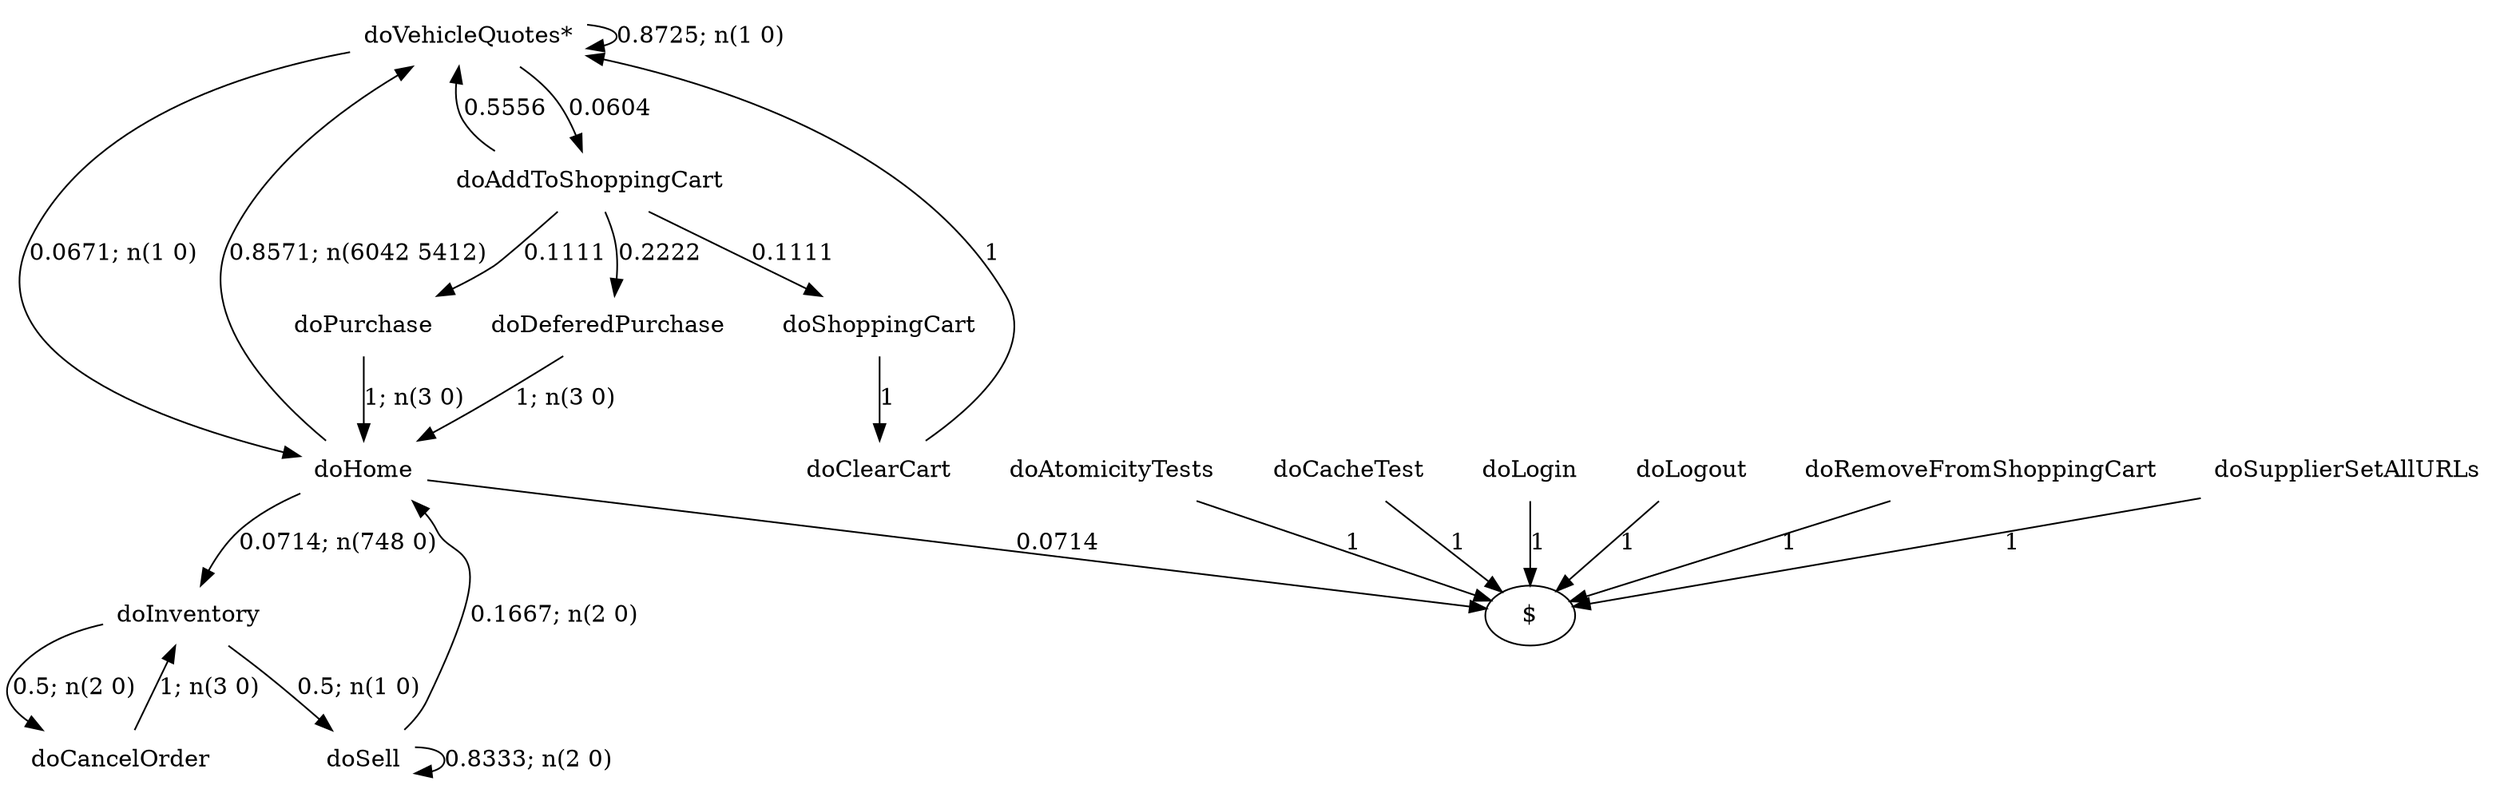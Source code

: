 digraph G {"doVehicleQuotes*" [label="doVehicleQuotes*",shape=none];"doSupplierSetAllURLs" [label="doSupplierSetAllURLs",shape=none];"doAtomicityTests" [label="doAtomicityTests",shape=none];"doCacheTest" [label="doCacheTest",shape=none];"doLogin" [label="doLogin",shape=none];"doAddToShoppingCart" [label="doAddToShoppingCart",shape=none];"doDeferedPurchase" [label="doDeferedPurchase",shape=none];"doHome" [label="doHome",shape=none];"doShoppingCart" [label="doShoppingCart",shape=none];"doClearCart" [label="doClearCart",shape=none];"doPurchase" [label="doPurchase",shape=none];"doInventory" [label="doInventory",shape=none];"doSell" [label="doSell",shape=none];"doLogout" [label="doLogout",shape=none];"doCancelOrder" [label="doCancelOrder",shape=none];"doRemoveFromShoppingCart" [label="doRemoveFromShoppingCart",shape=none];"doVehicleQuotes*"->"doVehicleQuotes*" [style=solid,label="0.8725; n(1 0)"];"doVehicleQuotes*"->"doAddToShoppingCart" [style=solid,label="0.0604"];"doVehicleQuotes*"->"doHome" [style=solid,label="0.0671; n(1 0)"];"doSupplierSetAllURLs"->"$" [style=solid,label="1"];"doAtomicityTests"->"$" [style=solid,label="1"];"doCacheTest"->"$" [style=solid,label="1"];"doLogin"->"$" [style=solid,label="1"];"doAddToShoppingCart"->"doVehicleQuotes*" [style=solid,label="0.5556"];"doAddToShoppingCart"->"doDeferedPurchase" [style=solid,label="0.2222"];"doAddToShoppingCart"->"doShoppingCart" [style=solid,label="0.1111"];"doAddToShoppingCart"->"doPurchase" [style=solid,label="0.1111"];"doDeferedPurchase"->"doHome" [style=solid,label="1; n(3 0)"];"doHome"->"doVehicleQuotes*" [style=solid,label="0.8571; n(6042 5412)"];"doHome"->"doInventory" [style=solid,label="0.0714; n(748 0)"];"doHome"->"$" [style=solid,label="0.0714"];"doShoppingCart"->"doClearCart" [style=solid,label="1"];"doClearCart"->"doVehicleQuotes*" [style=solid,label="1"];"doPurchase"->"doHome" [style=solid,label="1; n(3 0)"];"doInventory"->"doSell" [style=solid,label="0.5; n(1 0)"];"doInventory"->"doCancelOrder" [style=solid,label="0.5; n(2 0)"];"doSell"->"doHome" [style=solid,label="0.1667; n(2 0)"];"doSell"->"doSell" [style=solid,label="0.8333; n(2 0)"];"doLogout"->"$" [style=solid,label="1"];"doCancelOrder"->"doInventory" [style=solid,label="1; n(3 0)"];"doRemoveFromShoppingCart"->"$" [style=solid,label="1"];}